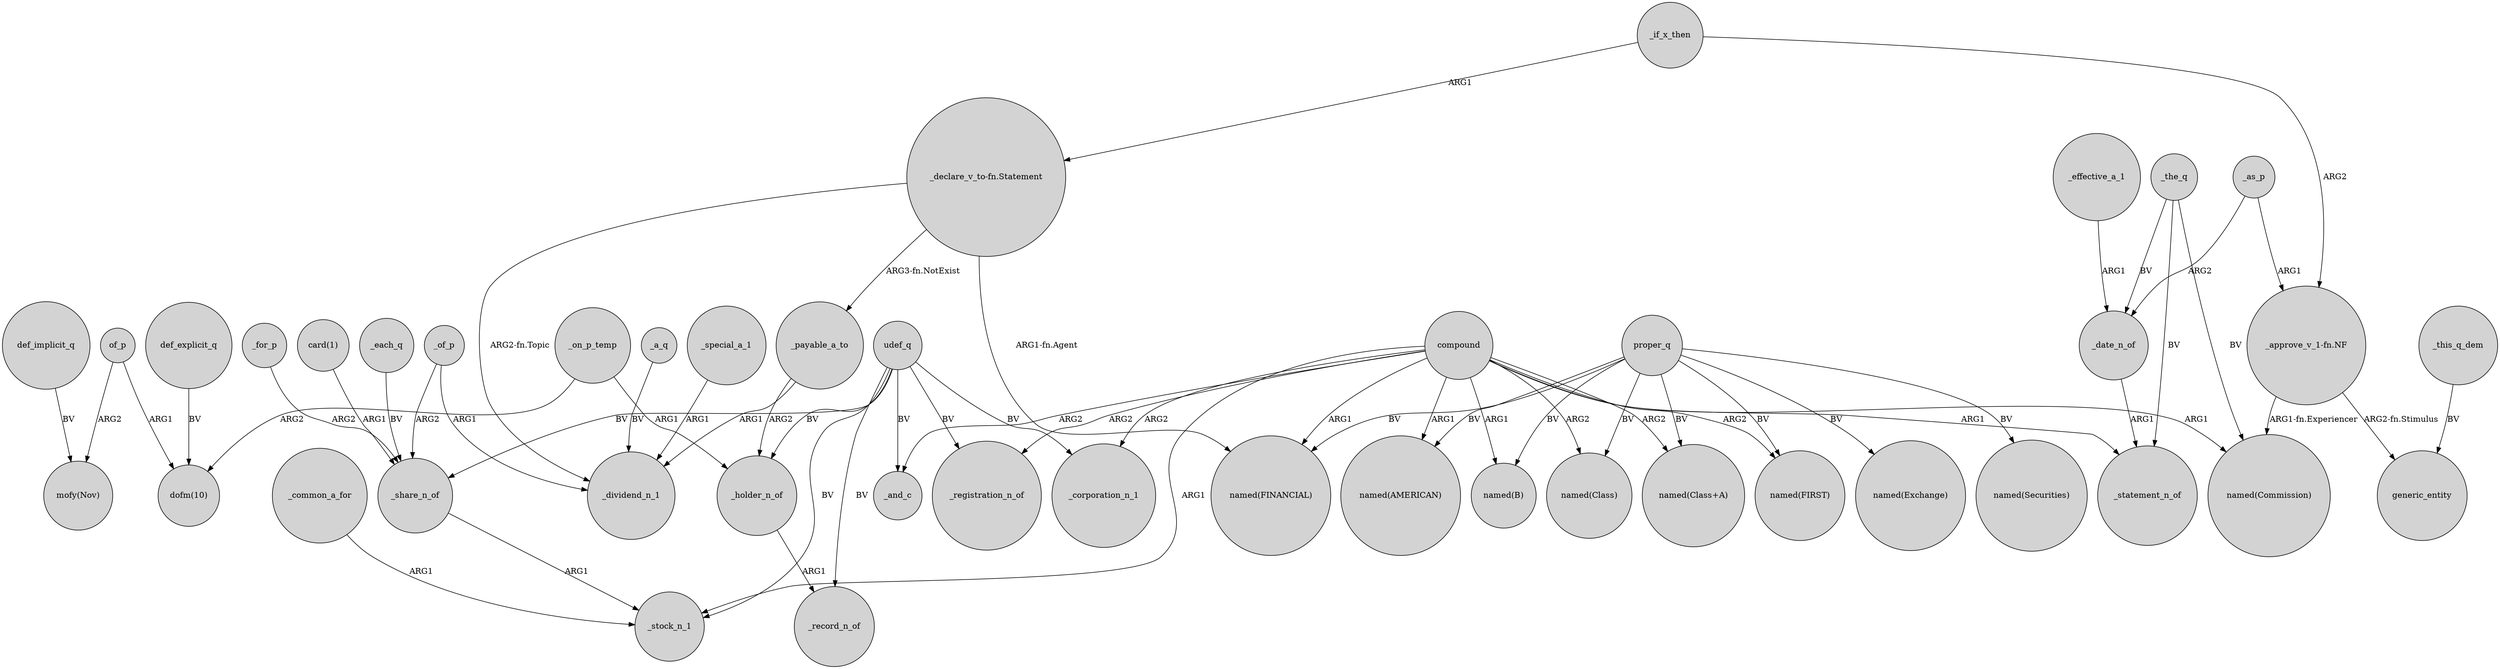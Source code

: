 digraph {
	node [shape=circle style=filled]
	_on_p_temp -> "dofm(10)" [label=ARG2]
	_payable_a_to -> _dividend_n_1 [label=ARG1]
	proper_q -> "named(Class)" [label=BV]
	_the_q -> "named(Commission)" [label=BV]
	compound -> "named(Commission)" [label=ARG1]
	def_explicit_q -> "dofm(10)" [label=BV]
	_the_q -> _date_n_of [label=BV]
	proper_q -> "named(FIRST)" [label=BV]
	"_declare_v_to-fn.Statement" -> "named(FINANCIAL)" [label="ARG1-fn.Agent"]
	compound -> "named(FIRST)" [label=ARG2]
	_each_q -> _share_n_of [label=BV]
	udef_q -> _record_n_of [label=BV]
	"_declare_v_to-fn.Statement" -> _dividend_n_1 [label="ARG2-fn.Topic"]
	compound -> _corporation_n_1 [label=ARG2]
	_special_a_1 -> _dividend_n_1 [label=ARG1]
	compound -> "named(Class+A)" [label=ARG2]
	"_approve_v_1-fn.NF" -> "named(Commission)" [label="ARG1-fn.Experiencer"]
	compound -> _stock_n_1 [label=ARG1]
	_on_p_temp -> _holder_n_of [label=ARG1]
	proper_q -> "named(B)" [label=BV]
	proper_q -> "named(Exchange)" [label=BV]
	_as_p -> "_approve_v_1-fn.NF" [label=ARG1]
	_for_p -> _share_n_of [label=ARG2]
	udef_q -> _registration_n_of [label=BV]
	compound -> "named(AMERICAN)" [label=ARG1]
	_the_q -> _statement_n_of [label=BV]
	_as_p -> _date_n_of [label=ARG2]
	udef_q -> _corporation_n_1 [label=BV]
	compound -> _and_c [label=ARG2]
	udef_q -> _stock_n_1 [label=BV]
	proper_q -> "named(FINANCIAL)" [label=BV]
	_this_q_dem -> generic_entity [label=BV]
	compound -> _statement_n_of [label=ARG1]
	proper_q -> "named(AMERICAN)" [label=BV]
	_effective_a_1 -> _date_n_of [label=ARG1]
	_of_p -> _dividend_n_1 [label=ARG1]
	udef_q -> _holder_n_of [label=BV]
	_date_n_of -> _statement_n_of [label=ARG1]
	"card(1)" -> _share_n_of [label=ARG1]
	compound -> _registration_n_of [label=ARG2]
	_holder_n_of -> _record_n_of [label=ARG1]
	proper_q -> "named(Securities)" [label=BV]
	udef_q -> _share_n_of [label=BV]
	compound -> "named(Class)" [label=ARG2]
	_common_a_for -> _stock_n_1 [label=ARG1]
	_of_p -> _share_n_of [label=ARG2]
	compound -> "named(B)" [label=ARG1]
	"_approve_v_1-fn.NF" -> generic_entity [label="ARG2-fn.Stimulus"]
	of_p -> "mofy(Nov)" [label=ARG2]
	"_declare_v_to-fn.Statement" -> _payable_a_to [label="ARG3-fn.NotExist"]
	_payable_a_to -> _holder_n_of [label=ARG2]
	compound -> "named(FINANCIAL)" [label=ARG1]
	of_p -> "dofm(10)" [label=ARG1]
	proper_q -> "named(Class+A)" [label=BV]
	def_implicit_q -> "mofy(Nov)" [label=BV]
	_if_x_then -> "_declare_v_to-fn.Statement" [label=ARG1]
	_if_x_then -> "_approve_v_1-fn.NF" [label=ARG2]
	udef_q -> _and_c [label=BV]
	_share_n_of -> _stock_n_1 [label=ARG1]
	_a_q -> _dividend_n_1 [label=BV]
}
